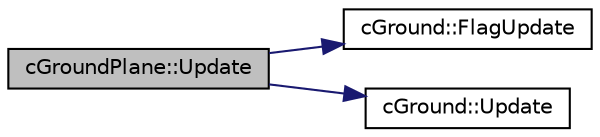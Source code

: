 digraph "cGroundPlane::Update"
{
 // LATEX_PDF_SIZE
  edge [fontname="Helvetica",fontsize="10",labelfontname="Helvetica",labelfontsize="10"];
  node [fontname="Helvetica",fontsize="10",shape=record];
  rankdir="LR";
  Node1 [label="cGroundPlane::Update",height=0.2,width=0.4,color="black", fillcolor="grey75", style="filled", fontcolor="black",tooltip=" "];
  Node1 -> Node2 [color="midnightblue",fontsize="10",style="solid",fontname="Helvetica"];
  Node2 [label="cGround::FlagUpdate",height=0.2,width=0.4,color="black", fillcolor="white", style="filled",URL="$classc_ground.html#a313d6781fcc288e1aeb8c77faa6e86b1",tooltip=" "];
  Node1 -> Node3 [color="midnightblue",fontsize="10",style="solid",fontname="Helvetica"];
  Node3 [label="cGround::Update",height=0.2,width=0.4,color="black", fillcolor="white", style="filled",URL="$classc_ground.html#aee790037466d2e7a641cc6834aaddcae",tooltip=" "];
}
